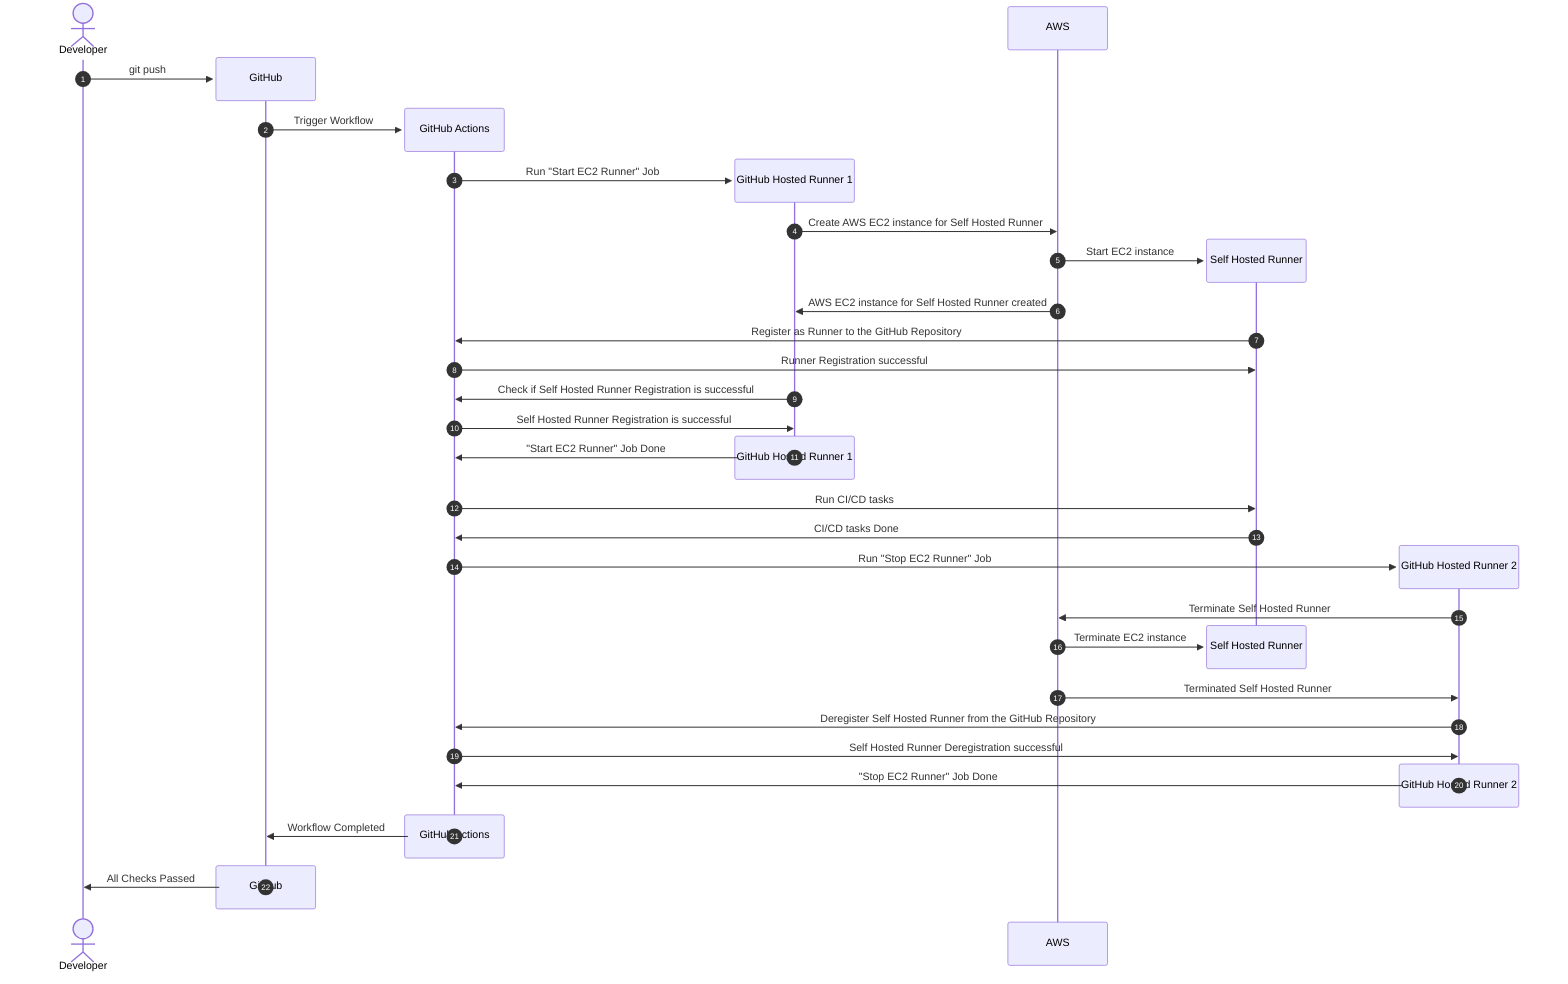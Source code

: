 sequenceDiagram
    autonumber
    actor Developer

    create participant GitHub
    %% Developer pushes code to a branch using `git push`
    Developer->>GitHub: git push

    create participant GitHub Actions
    %% The `git push` triggers a GitHub Actions Workflow
    GitHub->>GitHub Actions: Trigger Workflow

    create participant GitHub Hosted Runner 1
    %% Assign Job 1 to GitHub Hosted Runner
    GitHub Actions->>GitHub Hosted Runner 1: Run "Start EC2 Runner" Job

    %% As part of Job 1 - Create AWS EC2 for Self Hosted Runner
    GitHub Hosted Runner 1->>AWS: Create AWS EC2 instance for Self Hosted Runner
    create participant Self Hosted Runner
    AWS->>Self Hosted Runner: Start EC2 instance
    AWS->>GitHub Hosted Runner 1: AWS EC2 instance for Self Hosted Runner created
    
    %% AWS EC2 starts and registers itself as runner for the repo
    Self Hosted Runner->>GitHub Actions: Register as Runner to the GitHub Repository
    GitHub Actions->>Self Hosted Runner: Runner Registration successful
    
    GitHub Hosted Runner 1->>GitHub Actions: Check if Self Hosted Runner Registration is successful
    GitHub Actions->>GitHub Hosted Runner 1: Self Hosted Runner Registration is successful

    destroy GitHub Hosted Runner 1
    %% Job 1 done
    GitHub Hosted Runner 1->>GitHub Actions: "Start EC2 Runner" Job Done
    
    %% Assign Job 2 to Self Hosted Runner
    %% As part of Job 2 - Run the actual CI/CD tasks (lint, build, test etc)
    GitHub Actions->>Self Hosted Runner: Run CI/CD tasks
    
    %% Job 2 done
    Self Hosted Runner->>GitHub Actions: CI/CD tasks Done

    create participant GitHub Hosted Runner 2
    %% Assign Job 3 to GitHub Hosted Runner
    GitHub Actions->>GitHub Hosted Runner 2: Run "Stop EC2 Runner" Job
    
    %% As part of Job 3 - Terminate AWS EC2 Self Hosted Runner. Deregister the runner from the repo
    GitHub Hosted Runner 2->>AWS: Terminate Self Hosted Runner
    destroy Self Hosted Runner
    AWS->>Self Hosted Runner: Terminate EC2 instance
    AWS->>GitHub Hosted Runner 2: Terminated Self Hosted Runner
    GitHub Hosted Runner 2->>GitHub Actions: Deregister Self Hosted Runner from the GitHub Repository
    GitHub Actions->>GitHub Hosted Runner 2: Self Hosted Runner Deregistration successful

    destroy GitHub Hosted Runner 2
    %% Job 3 done
    GitHub Hosted Runner 2->>GitHub Actions: "Stop EC2 Runner" Job Done
    
    destroy GitHub Actions
    %% Workflow Completed
    GitHub Actions->>GitHub: Workflow Completed

    destroy GitHub
    GitHub->>Developer: All Checks Passed